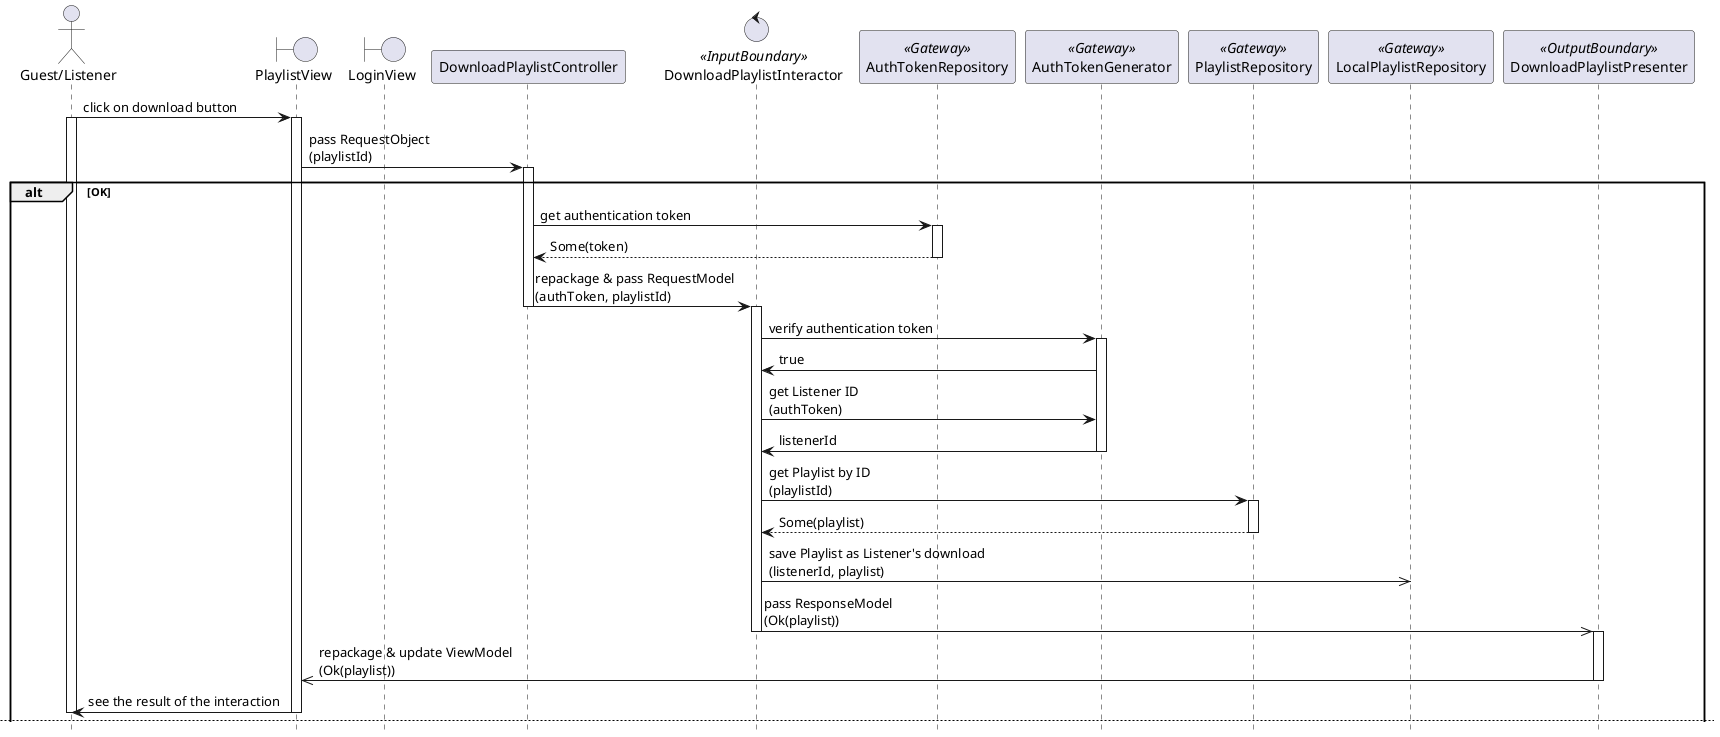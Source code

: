 @startuml

hide footbox
skinparam BackgroundColor transparent

actor "Guest/Listener"
boundary PlaylistView
boundary LoginView
participant DownloadPlaylistController
control DownloadPlaylistInteractor <<InputBoundary>>
participant AuthTokenRepository <<Gateway>>
participant AuthTokenGenerator <<Gateway>>
participant PlaylistRepository <<Gateway>>
participant LocalPlaylistRepository <<Gateway>>
participant DownloadPlaylistPresenter <<OutputBoundary>>

"Guest/Listener" -> PlaylistView: click on download button
activate "Guest/Listener"
activate PlaylistView

PlaylistView -> DownloadPlaylistController: pass RequestObject\n(playlistId)
activate DownloadPlaylistController

alt OK
    DownloadPlaylistController -> AuthTokenRepository: get authentication token
    activate AuthTokenRepository
    return Some(token)
    deactivate AuthTokenRepository

    DownloadPlaylistController -> DownloadPlaylistInteractor: repackage & pass RequestModel\n(authToken, playlistId)
    deactivate DownloadPlaylistController
    activate DownloadPlaylistInteractor

    DownloadPlaylistInteractor -> AuthTokenGenerator: verify authentication token
    activate AuthTokenGenerator
    DownloadPlaylistInteractor <- AuthTokenGenerator: true
    DownloadPlaylistInteractor -> AuthTokenGenerator: get Listener ID\n(authToken)
    DownloadPlaylistInteractor <- AuthTokenGenerator: listenerId
    deactivate AuthTokenGenerator

    DownloadPlaylistInteractor -> PlaylistRepository: get Playlist by ID\n(playlistId)
    activate PlaylistRepository
    return Some(playlist)
    deactivate PlaylistRepository

    DownloadPlaylistInteractor ->> LocalPlaylistRepository: save Playlist as Listener's download\n(listenerId, playlist)

    DownloadPlaylistInteractor ->> DownloadPlaylistPresenter: pass ResponseModel\n(Ok(playlist))
    deactivate DownloadPlaylistInteractor
    activate DownloadPlaylistPresenter

    DownloadPlaylistPresenter ->> PlaylistView: repackage & update ViewModel\n(Ok(playlist))
    deactivate DownloadPlaylistPresenter

    PlaylistView -> "Guest/Listener": see the result of the interaction
    deactivate PlaylistView
    deactivate "Guest/Listener"

    newpage

else Error: Authentication token not found
    DownloadPlaylistController -> AuthTokenRepository: get authentication token
    activate DownloadPlaylistController
    activate "Guest/Listener"
    activate PlaylistView
    activate AuthTokenRepository
    return None
    deactivate AuthTokenRepository

    DownloadPlaylistController -> LoginView: redirect
    deactivate PlaylistView
    deactivate DownloadPlaylistController
    activate LoginView

    LoginView -> "Guest/Listener": see the result of the interaction
    deactivate LoginView
    deactivate "Guest/Listener"

else Error: Authentication token invalid
    DownloadPlaylistController -> AuthTokenRepository: get authentication token
    activate DownloadPlaylistController
    activate "Guest/Listener"
    activate PlaylistView
    activate AuthTokenRepository
    return Some(authToken)
    deactivate AuthTokenRepository

    DownloadPlaylistController -> DownloadPlaylistInteractor: repackage & pass RequestModel\n(authToken, playlistId)
    deactivate DownloadPlaylistController
    activate DownloadPlaylistInteractor

    DownloadPlaylistInteractor -> AuthTokenGenerator: verify authentication token
    activate AuthTokenGenerator
    DownloadPlaylistInteractor <- AuthTokenGenerator: false
    deactivate AuthTokenGenerator

    DownloadPlaylistInteractor ->> DownloadPlaylistPresenter: pass ResponseModel\n(Err(AuthTokenInvalid))
    deactivate DownloadPlaylistInteractor
    activate DownloadPlaylistPresenter

    DownloadPlaylistPresenter ->> PlaylistView: repackage & update ViewModel\n(Err(AuthTokenInvalidv))
    deactivate DownloadPlaylistPresenter

    PlaylistView -> LoginView: redirect
    deactivate PlaylistView
    activate LoginView

    LoginView -> "Guest/Listener": see the result of the interaction
    deactivate LoginView
    deactivate "Guest/Listener"
    newpage

else Error: Playlist not found
    DownloadPlaylistController -> AuthTokenRepository: get authentication token
    activate DownloadPlaylistController
    activate "Guest/Listener"
    activate PlaylistView
    activate AuthTokenRepository
    return Some(token)
    deactivate AuthTokenRepository

    DownloadPlaylistController -> DownloadPlaylistInteractor: repackage & pass RequestModel\n(authToken, playlistId)
    deactivate DownloadPlaylistController
    activate DownloadPlaylistInteractor

    DownloadPlaylistInteractor -> AuthTokenGenerator: verify authentication token
    activate AuthTokenGenerator
    DownloadPlaylistInteractor <- AuthTokenGenerator: true
    DownloadPlaylistInteractor -> AuthTokenGenerator: get Listener ID\n(authToken)
    DownloadPlaylistInteractor <- AuthTokenGenerator: listenerId
    deactivate AuthTokenGenerator

    DownloadPlaylistInteractor -> PlaylistRepository: get Playlist by ID\n(playlistId)
    activate PlaylistRepository
    return None
    deactivate PlaylistRepository

    DownloadPlaylistInteractor ->> DownloadPlaylistPresenter: pass ResponseModel\n(Err(PlaylistNotFound))
    deactivate DownloadPlaylistInteractor
    activate DownloadPlaylistPresenter

    DownloadPlaylistPresenter ->> PlaylistView: repackage & update ViewModel\n(Err(PlaylistNotFound))
    deactivate DownloadPlaylistPresenter

    PlaylistView -> "Guest/Listener": see the result of the interaction
    deactivate PlaylistView
    deactivate "Guest/Listener"

end

@enduml
